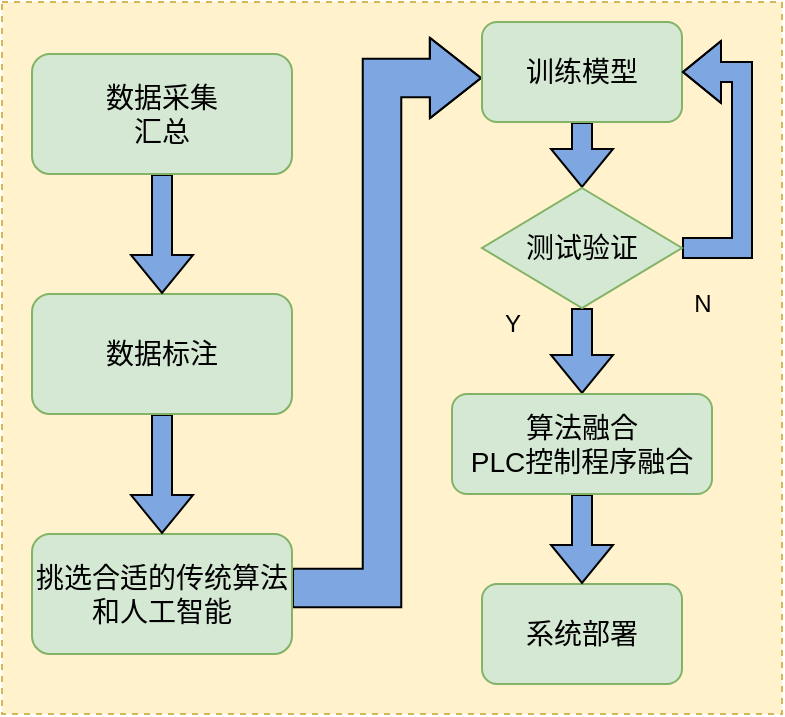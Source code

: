 <mxfile version="26.1.1">
  <diagram name="第 1 页" id="OmUafyZkPrsyJrEhxaM5">
    <mxGraphModel dx="781" dy="422" grid="1" gridSize="10" guides="1" tooltips="1" connect="1" arrows="1" fold="1" page="1" pageScale="1" pageWidth="827" pageHeight="1169" math="0" shadow="0">
      <root>
        <mxCell id="0" />
        <mxCell id="1" parent="0" />
        <mxCell id="Ule_PZoB-En0Op2e7sHV-19" value="" style="rounded=0;whiteSpace=wrap;html=1;dashed=1;fillColor=#fff2cc;strokeColor=#d6b656;" vertex="1" parent="1">
          <mxGeometry x="120" y="104" width="390" height="356" as="geometry" />
        </mxCell>
        <mxCell id="Ule_PZoB-En0Op2e7sHV-12" style="edgeStyle=orthogonalEdgeStyle;rounded=0;orthogonalLoop=1;jettySize=auto;html=1;exitX=1;exitY=0.5;exitDx=0;exitDy=0;entryX=0;entryY=0.5;entryDx=0;entryDy=0;shape=flexArrow;strokeWidth=1;width=19.259;endSize=8.185;fillColor=#7EA6E0;" edge="1" parent="1">
          <mxGeometry relative="1" as="geometry">
            <mxPoint x="265" y="396.96" as="sourcePoint" />
            <mxPoint x="360" y="141.96" as="targetPoint" />
            <Array as="points">
              <mxPoint x="310" y="396.96" />
              <mxPoint x="310" y="141.96" />
            </Array>
          </mxGeometry>
        </mxCell>
        <mxCell id="Ule_PZoB-En0Op2e7sHV-3" value="&lt;span style=&quot;font-size: 14px;&quot;&gt;挑选合适的传统算法和人工智能&lt;/span&gt;" style="rounded=1;whiteSpace=wrap;html=1;fillColor=#d5e8d4;strokeColor=#82b366;" vertex="1" parent="1">
          <mxGeometry x="135" y="370" width="130" height="60" as="geometry" />
        </mxCell>
        <mxCell id="Ule_PZoB-En0Op2e7sHV-13" style="edgeStyle=orthogonalEdgeStyle;rounded=0;orthogonalLoop=1;jettySize=auto;html=1;exitX=0.5;exitY=1;exitDx=0;exitDy=0;entryX=0.5;entryY=0;entryDx=0;entryDy=0;shape=flexArrow;fillColor=#7EA6E0;" edge="1" parent="1" source="Ule_PZoB-En0Op2e7sHV-4" target="Ule_PZoB-En0Op2e7sHV-5">
          <mxGeometry relative="1" as="geometry" />
        </mxCell>
        <mxCell id="Ule_PZoB-En0Op2e7sHV-4" value="&lt;span style=&quot;font-size: 14px;&quot;&gt;训练模型&lt;/span&gt;" style="rounded=1;whiteSpace=wrap;html=1;fillColor=#d5e8d4;strokeColor=#82b366;" vertex="1" parent="1">
          <mxGeometry x="360" y="114" width="100" height="50" as="geometry" />
        </mxCell>
        <mxCell id="Ule_PZoB-En0Op2e7sHV-14" style="edgeStyle=orthogonalEdgeStyle;rounded=0;orthogonalLoop=1;jettySize=auto;html=1;exitX=0.5;exitY=1;exitDx=0;exitDy=0;entryX=0.5;entryY=0;entryDx=0;entryDy=0;shape=flexArrow;fillColor=#7EA6E0;" edge="1" parent="1" source="Ule_PZoB-En0Op2e7sHV-5" target="Ule_PZoB-En0Op2e7sHV-7">
          <mxGeometry relative="1" as="geometry" />
        </mxCell>
        <mxCell id="Ule_PZoB-En0Op2e7sHV-16" style="edgeStyle=orthogonalEdgeStyle;rounded=0;orthogonalLoop=1;jettySize=auto;html=1;exitX=1;exitY=0.5;exitDx=0;exitDy=0;entryX=1;entryY=0.5;entryDx=0;entryDy=0;shape=flexArrow;fillColor=#7EA6E0;" edge="1" parent="1" source="Ule_PZoB-En0Op2e7sHV-5" target="Ule_PZoB-En0Op2e7sHV-4">
          <mxGeometry relative="1" as="geometry">
            <Array as="points">
              <mxPoint x="490" y="227" />
              <mxPoint x="490" y="139" />
            </Array>
          </mxGeometry>
        </mxCell>
        <mxCell id="Ule_PZoB-En0Op2e7sHV-5" value="&lt;font style=&quot;font-size: 14px;&quot;&gt;测试验证&lt;/font&gt;" style="rhombus;whiteSpace=wrap;html=1;fillColor=#d5e8d4;strokeColor=#82b366;" vertex="1" parent="1">
          <mxGeometry x="360" y="197" width="100" height="60" as="geometry" />
        </mxCell>
        <mxCell id="Ule_PZoB-En0Op2e7sHV-6" value="&lt;span style=&quot;font-size: 14px;&quot;&gt;系统部署&lt;/span&gt;" style="rounded=1;whiteSpace=wrap;html=1;fillColor=#d5e8d4;strokeColor=#82b366;" vertex="1" parent="1">
          <mxGeometry x="360" y="395" width="100" height="50" as="geometry" />
        </mxCell>
        <mxCell id="Ule_PZoB-En0Op2e7sHV-15" value="" style="edgeStyle=orthogonalEdgeStyle;rounded=0;orthogonalLoop=1;jettySize=auto;html=1;shape=flexArrow;fillColor=#7EA6E0;" edge="1" parent="1" source="Ule_PZoB-En0Op2e7sHV-7" target="Ule_PZoB-En0Op2e7sHV-6">
          <mxGeometry relative="1" as="geometry" />
        </mxCell>
        <mxCell id="Ule_PZoB-En0Op2e7sHV-7" value="&lt;font style=&quot;font-size: 14px;&quot;&gt;算法融合&lt;/font&gt;&lt;div&gt;&lt;font style=&quot;font-size: 14px;&quot;&gt;PLC控制程序融合&lt;/font&gt;&lt;/div&gt;" style="rounded=1;whiteSpace=wrap;html=1;fillColor=#d5e8d4;strokeColor=#82b366;" vertex="1" parent="1">
          <mxGeometry x="345" y="300" width="130" height="50" as="geometry" />
        </mxCell>
        <mxCell id="Ule_PZoB-En0Op2e7sHV-11" style="edgeStyle=orthogonalEdgeStyle;rounded=0;orthogonalLoop=1;jettySize=auto;html=1;exitX=0.5;exitY=1;exitDx=0;exitDy=0;entryX=0.5;entryY=0;entryDx=0;entryDy=0;shape=flexArrow;fillColor=#7EA6E0;" edge="1" parent="1" source="Ule_PZoB-En0Op2e7sHV-8" target="Ule_PZoB-En0Op2e7sHV-3">
          <mxGeometry relative="1" as="geometry" />
        </mxCell>
        <mxCell id="Ule_PZoB-En0Op2e7sHV-8" value="&lt;span style=&quot;font-size: 14px;&quot;&gt;数据标注&lt;/span&gt;" style="rounded=1;whiteSpace=wrap;html=1;fillColor=#d5e8d4;strokeColor=#82b366;" vertex="1" parent="1">
          <mxGeometry x="135" y="250" width="130" height="60" as="geometry" />
        </mxCell>
        <mxCell id="Ule_PZoB-En0Op2e7sHV-10" style="edgeStyle=orthogonalEdgeStyle;rounded=0;orthogonalLoop=1;jettySize=auto;html=1;exitX=0.5;exitY=1;exitDx=0;exitDy=0;shape=flexArrow;fillColor=#7EA6E0;" edge="1" parent="1" source="Ule_PZoB-En0Op2e7sHV-9" target="Ule_PZoB-En0Op2e7sHV-8">
          <mxGeometry relative="1" as="geometry" />
        </mxCell>
        <mxCell id="Ule_PZoB-En0Op2e7sHV-9" value="&lt;font style=&quot;font-size: 14px;&quot;&gt;数据采集&lt;/font&gt;&lt;div&gt;&lt;font style=&quot;font-size: 14px;&quot;&gt;汇总&lt;/font&gt;&lt;/div&gt;" style="rounded=1;whiteSpace=wrap;html=1;fillColor=#d5e8d4;strokeColor=#82b366;" vertex="1" parent="1">
          <mxGeometry x="135" y="130" width="130" height="60" as="geometry" />
        </mxCell>
        <mxCell id="Ule_PZoB-En0Op2e7sHV-17" value="Y" style="text;html=1;align=center;verticalAlign=middle;resizable=0;points=[];autosize=1;strokeColor=none;fillColor=none;" vertex="1" parent="1">
          <mxGeometry x="360" y="250" width="30" height="30" as="geometry" />
        </mxCell>
        <mxCell id="Ule_PZoB-En0Op2e7sHV-18" value="N" style="text;html=1;align=center;verticalAlign=middle;resizable=0;points=[];autosize=1;strokeColor=none;fillColor=none;" vertex="1" parent="1">
          <mxGeometry x="455" y="240" width="30" height="30" as="geometry" />
        </mxCell>
      </root>
    </mxGraphModel>
  </diagram>
</mxfile>

